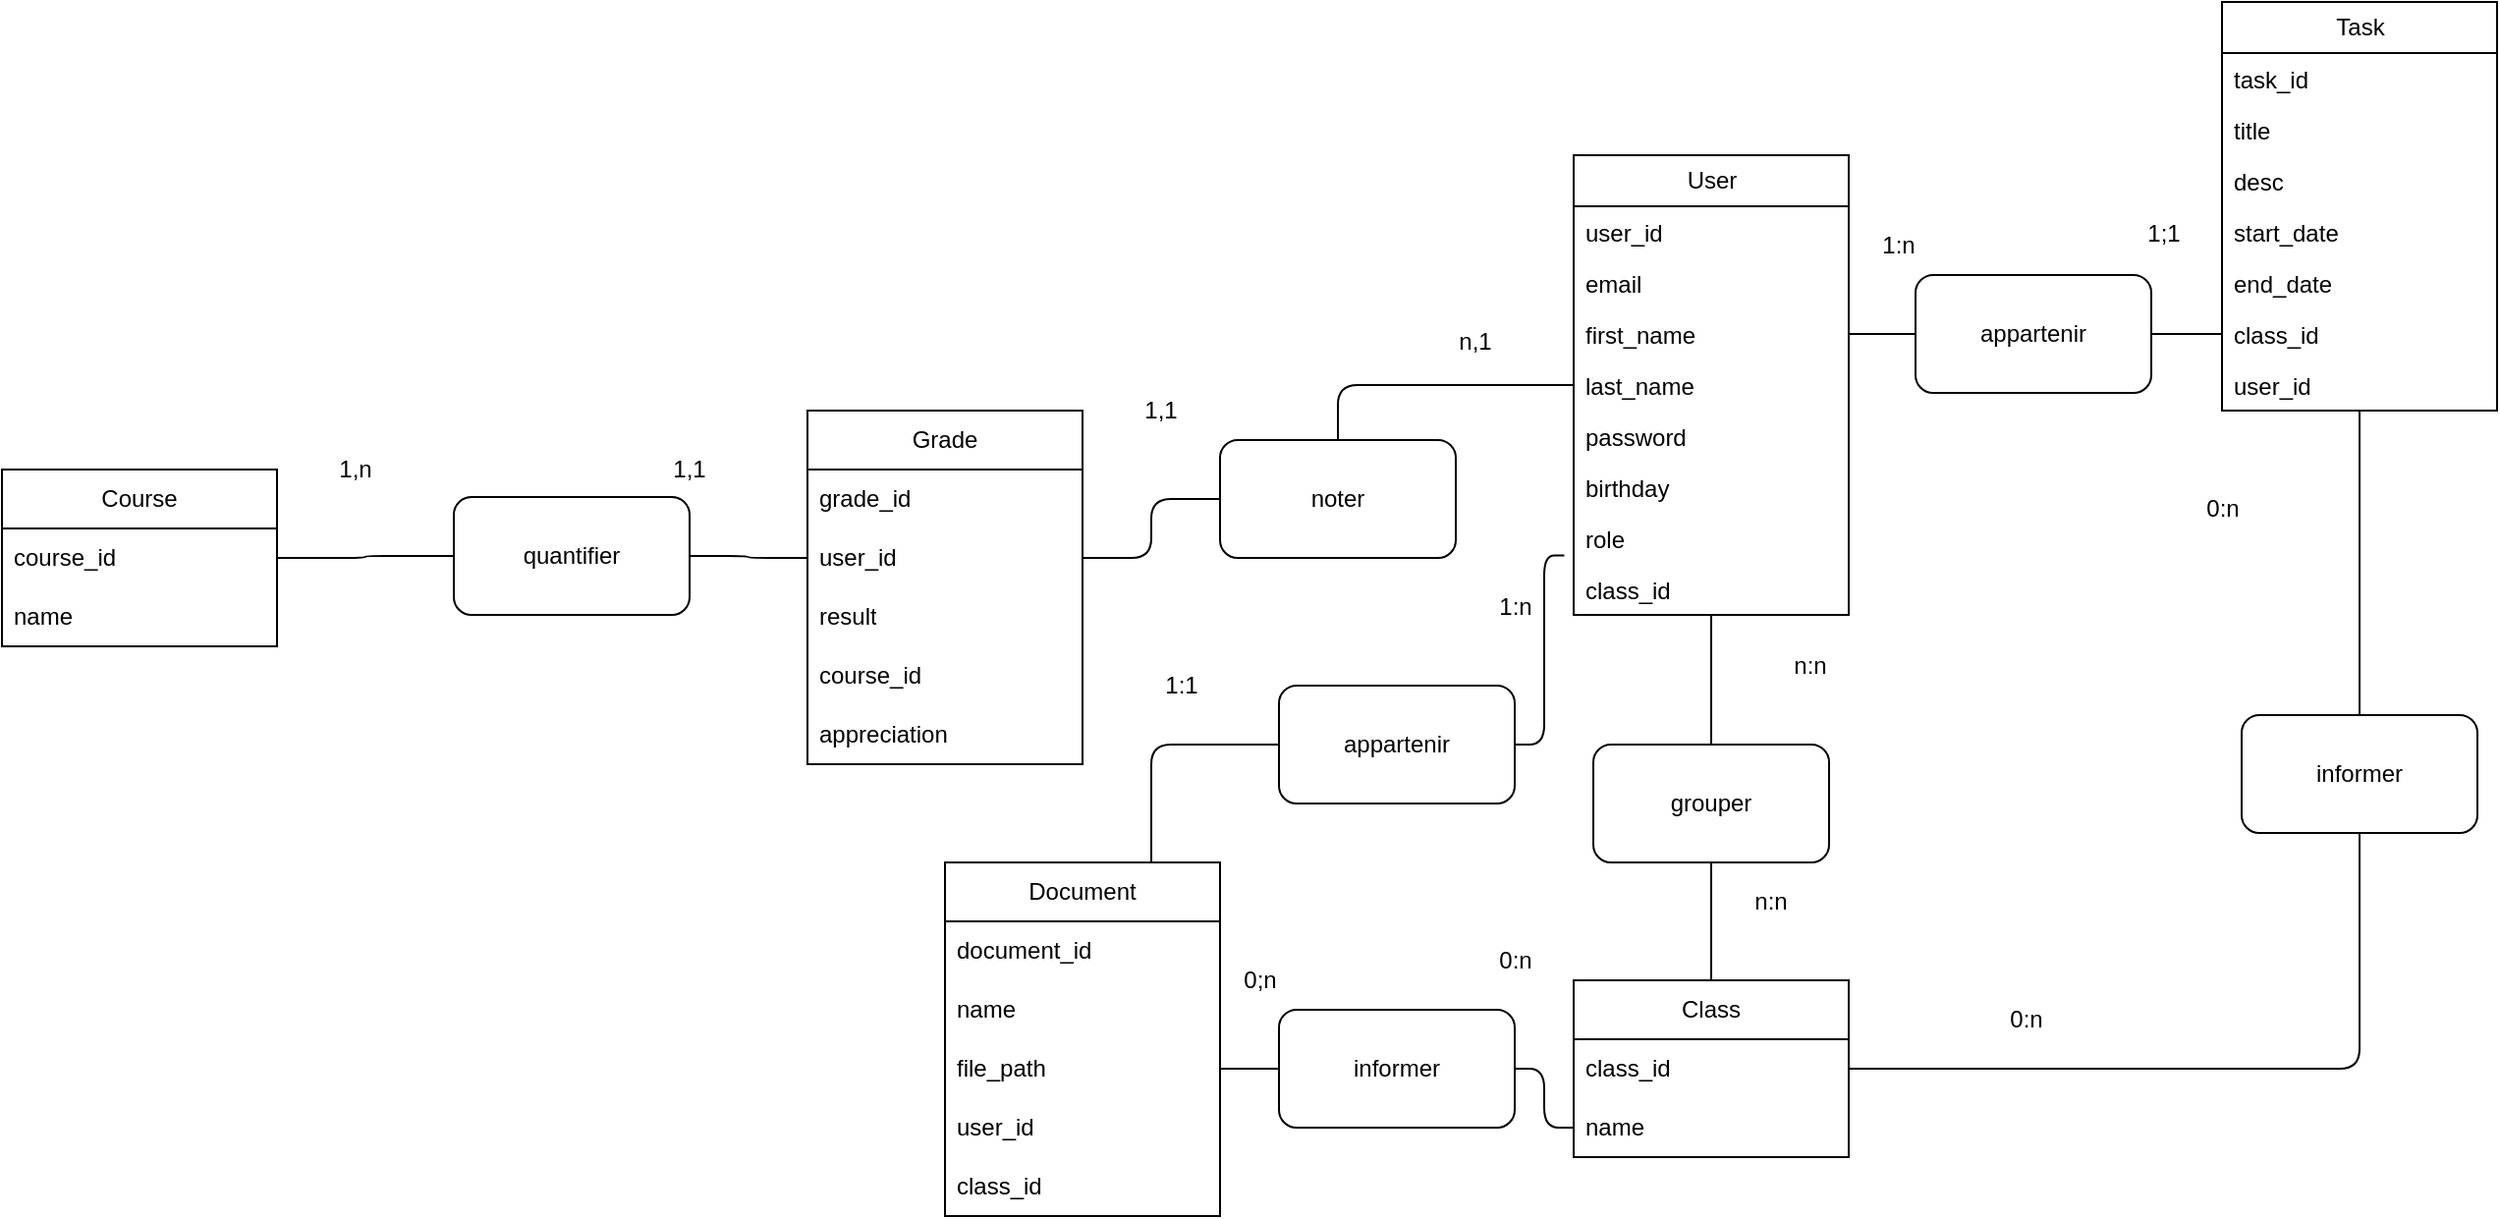 <mxfile>
    <diagram id="QsMLi9tsK9Wx0ita2JDx" name="Page-1">
        <mxGraphModel dx="1822" dy="764" grid="1" gridSize="10" guides="1" tooltips="1" connect="1" arrows="1" fold="1" page="1" pageScale="1" pageWidth="827" pageHeight="1169" math="0" shadow="0">
            <root>
                <mxCell id="0"/>
                <mxCell id="1" parent="0"/>
                <mxCell id="96" value="User" style="swimlane;fontStyle=0;childLayout=stackLayout;horizontal=1;startSize=26;fillColor=none;horizontalStack=0;resizeParent=1;resizeParentMax=0;resizeLast=0;collapsible=1;marginBottom=0;html=1;" vertex="1" parent="1">
                    <mxGeometry x="350" y="120" width="140" height="234" as="geometry"/>
                </mxCell>
                <mxCell id="97" value="user_id" style="text;strokeColor=none;fillColor=none;align=left;verticalAlign=top;spacingLeft=4;spacingRight=4;overflow=hidden;rotatable=0;points=[[0,0.5],[1,0.5]];portConstraint=eastwest;whiteSpace=wrap;html=1;" vertex="1" parent="96">
                    <mxGeometry y="26" width="140" height="26" as="geometry"/>
                </mxCell>
                <mxCell id="98" value="email" style="text;strokeColor=none;fillColor=none;align=left;verticalAlign=top;spacingLeft=4;spacingRight=4;overflow=hidden;rotatable=0;points=[[0,0.5],[1,0.5]];portConstraint=eastwest;whiteSpace=wrap;html=1;" vertex="1" parent="96">
                    <mxGeometry y="52" width="140" height="26" as="geometry"/>
                </mxCell>
                <mxCell id="99" value="first_name" style="text;strokeColor=none;fillColor=none;align=left;verticalAlign=top;spacingLeft=4;spacingRight=4;overflow=hidden;rotatable=0;points=[[0,0.5],[1,0.5]];portConstraint=eastwest;whiteSpace=wrap;html=1;" vertex="1" parent="96">
                    <mxGeometry y="78" width="140" height="26" as="geometry"/>
                </mxCell>
                <mxCell id="100" value="last_name" style="text;strokeColor=none;fillColor=none;align=left;verticalAlign=top;spacingLeft=4;spacingRight=4;overflow=hidden;rotatable=0;points=[[0,0.5],[1,0.5]];portConstraint=eastwest;whiteSpace=wrap;html=1;" vertex="1" parent="96">
                    <mxGeometry y="104" width="140" height="26" as="geometry"/>
                </mxCell>
                <mxCell id="101" value="password" style="text;strokeColor=none;fillColor=none;align=left;verticalAlign=top;spacingLeft=4;spacingRight=4;overflow=hidden;rotatable=0;points=[[0,0.5],[1,0.5]];portConstraint=eastwest;whiteSpace=wrap;html=1;" vertex="1" parent="96">
                    <mxGeometry y="130" width="140" height="26" as="geometry"/>
                </mxCell>
                <mxCell id="102" value="birthday" style="text;strokeColor=none;fillColor=none;align=left;verticalAlign=top;spacingLeft=4;spacingRight=4;overflow=hidden;rotatable=0;points=[[0,0.5],[1,0.5]];portConstraint=eastwest;whiteSpace=wrap;html=1;" vertex="1" parent="96">
                    <mxGeometry y="156" width="140" height="26" as="geometry"/>
                </mxCell>
                <mxCell id="103" value="role" style="text;strokeColor=none;fillColor=none;align=left;verticalAlign=top;spacingLeft=4;spacingRight=4;overflow=hidden;rotatable=0;points=[[0,0.5],[1,0.5]];portConstraint=eastwest;whiteSpace=wrap;html=1;" vertex="1" parent="96">
                    <mxGeometry y="182" width="140" height="26" as="geometry"/>
                </mxCell>
                <mxCell id="143" value="class_id&lt;br&gt;" style="text;strokeColor=none;fillColor=none;align=left;verticalAlign=top;spacingLeft=4;spacingRight=4;overflow=hidden;rotatable=0;points=[[0,0.5],[1,0.5]];portConstraint=eastwest;whiteSpace=wrap;html=1;" vertex="1" parent="96">
                    <mxGeometry y="208" width="140" height="26" as="geometry"/>
                </mxCell>
                <mxCell id="173" style="edgeStyle=orthogonalEdgeStyle;html=1;entryX=0.5;entryY=0;entryDx=0;entryDy=0;endArrow=none;endFill=0;" edge="1" parent="1" source="104" target="172">
                    <mxGeometry relative="1" as="geometry"/>
                </mxCell>
                <mxCell id="104" value="Task" style="swimlane;fontStyle=0;childLayout=stackLayout;horizontal=1;startSize=26;fillColor=none;horizontalStack=0;resizeParent=1;resizeParentMax=0;resizeLast=0;collapsible=1;marginBottom=0;html=1;" vertex="1" parent="1">
                    <mxGeometry x="680" y="42" width="140" height="208" as="geometry"/>
                </mxCell>
                <mxCell id="105" value="task_id" style="text;strokeColor=none;fillColor=none;align=left;verticalAlign=top;spacingLeft=4;spacingRight=4;overflow=hidden;rotatable=0;points=[[0,0.5],[1,0.5]];portConstraint=eastwest;whiteSpace=wrap;html=1;" vertex="1" parent="104">
                    <mxGeometry y="26" width="140" height="26" as="geometry"/>
                </mxCell>
                <mxCell id="106" value="title" style="text;strokeColor=none;fillColor=none;align=left;verticalAlign=top;spacingLeft=4;spacingRight=4;overflow=hidden;rotatable=0;points=[[0,0.5],[1,0.5]];portConstraint=eastwest;whiteSpace=wrap;html=1;" vertex="1" parent="104">
                    <mxGeometry y="52" width="140" height="26" as="geometry"/>
                </mxCell>
                <mxCell id="107" value="desc" style="text;strokeColor=none;fillColor=none;align=left;verticalAlign=top;spacingLeft=4;spacingRight=4;overflow=hidden;rotatable=0;points=[[0,0.5],[1,0.5]];portConstraint=eastwest;whiteSpace=wrap;html=1;" vertex="1" parent="104">
                    <mxGeometry y="78" width="140" height="26" as="geometry"/>
                </mxCell>
                <mxCell id="108" value="start_date" style="text;strokeColor=none;fillColor=none;align=left;verticalAlign=top;spacingLeft=4;spacingRight=4;overflow=hidden;rotatable=0;points=[[0,0.5],[1,0.5]];portConstraint=eastwest;whiteSpace=wrap;html=1;" vertex="1" parent="104">
                    <mxGeometry y="104" width="140" height="26" as="geometry"/>
                </mxCell>
                <mxCell id="109" value="end_date" style="text;strokeColor=none;fillColor=none;align=left;verticalAlign=top;spacingLeft=4;spacingRight=4;overflow=hidden;rotatable=0;points=[[0,0.5],[1,0.5]];portConstraint=eastwest;whiteSpace=wrap;html=1;" vertex="1" parent="104">
                    <mxGeometry y="130" width="140" height="26" as="geometry"/>
                </mxCell>
                <mxCell id="110" value="class_id" style="text;strokeColor=none;fillColor=none;align=left;verticalAlign=top;spacingLeft=4;spacingRight=4;overflow=hidden;rotatable=0;points=[[0,0.5],[1,0.5]];portConstraint=eastwest;whiteSpace=wrap;html=1;" vertex="1" parent="104">
                    <mxGeometry y="156" width="140" height="26" as="geometry"/>
                </mxCell>
                <mxCell id="169" value="user_id" style="text;strokeColor=none;fillColor=none;align=left;verticalAlign=top;spacingLeft=4;spacingRight=4;overflow=hidden;rotatable=0;points=[[0,0.5],[1,0.5]];portConstraint=eastwest;whiteSpace=wrap;html=1;" vertex="1" parent="104">
                    <mxGeometry y="182" width="140" height="26" as="geometry"/>
                </mxCell>
                <mxCell id="145" value="" style="edgeStyle=orthogonalEdgeStyle;html=1;endArrow=none;endFill=0;" edge="1" parent="1" source="114" target="144">
                    <mxGeometry relative="1" as="geometry"/>
                </mxCell>
                <mxCell id="114" value="&lt;span style=&quot;text-align: left;&quot;&gt;Class&lt;/span&gt;" style="swimlane;fontStyle=0;childLayout=stackLayout;horizontal=1;startSize=30;horizontalStack=0;resizeParent=1;resizeParentMax=0;resizeLast=0;collapsible=1;marginBottom=0;whiteSpace=wrap;html=1;" vertex="1" parent="1">
                    <mxGeometry x="350" y="540" width="140" height="90" as="geometry"/>
                </mxCell>
                <mxCell id="115" value="class_id" style="text;strokeColor=none;fillColor=none;align=left;verticalAlign=middle;spacingLeft=4;spacingRight=4;overflow=hidden;points=[[0,0.5],[1,0.5]];portConstraint=eastwest;rotatable=0;whiteSpace=wrap;html=1;" vertex="1" parent="114">
                    <mxGeometry y="30" width="140" height="30" as="geometry"/>
                </mxCell>
                <mxCell id="116" value="name" style="text;strokeColor=none;fillColor=none;align=left;verticalAlign=middle;spacingLeft=4;spacingRight=4;overflow=hidden;points=[[0,0.5],[1,0.5]];portConstraint=eastwest;rotatable=0;whiteSpace=wrap;html=1;" vertex="1" parent="114">
                    <mxGeometry y="60" width="140" height="30" as="geometry"/>
                </mxCell>
                <mxCell id="119" value="Grade" style="swimlane;fontStyle=0;childLayout=stackLayout;horizontal=1;startSize=30;horizontalStack=0;resizeParent=1;resizeParentMax=0;resizeLast=0;collapsible=1;marginBottom=0;whiteSpace=wrap;html=1;" vertex="1" parent="1">
                    <mxGeometry x="-40" y="250" width="140" height="180" as="geometry"/>
                </mxCell>
                <mxCell id="120" value="grade_id" style="text;strokeColor=none;fillColor=none;align=left;verticalAlign=middle;spacingLeft=4;spacingRight=4;overflow=hidden;points=[[0,0.5],[1,0.5]];portConstraint=eastwest;rotatable=0;whiteSpace=wrap;html=1;" vertex="1" parent="119">
                    <mxGeometry y="30" width="140" height="30" as="geometry"/>
                </mxCell>
                <mxCell id="121" value="user_id" style="text;strokeColor=none;fillColor=none;align=left;verticalAlign=middle;spacingLeft=4;spacingRight=4;overflow=hidden;points=[[0,0.5],[1,0.5]];portConstraint=eastwest;rotatable=0;whiteSpace=wrap;html=1;" vertex="1" parent="119">
                    <mxGeometry y="60" width="140" height="30" as="geometry"/>
                </mxCell>
                <mxCell id="122" value="result" style="text;strokeColor=none;fillColor=none;align=left;verticalAlign=middle;spacingLeft=4;spacingRight=4;overflow=hidden;points=[[0,0.5],[1,0.5]];portConstraint=eastwest;rotatable=0;whiteSpace=wrap;html=1;" vertex="1" parent="119">
                    <mxGeometry y="90" width="140" height="30" as="geometry"/>
                </mxCell>
                <mxCell id="123" value="course_id" style="text;strokeColor=none;fillColor=none;align=left;verticalAlign=middle;spacingLeft=4;spacingRight=4;overflow=hidden;points=[[0,0.5],[1,0.5]];portConstraint=eastwest;rotatable=0;whiteSpace=wrap;html=1;" vertex="1" parent="119">
                    <mxGeometry y="120" width="140" height="30" as="geometry"/>
                </mxCell>
                <mxCell id="124" value="appreciation" style="text;strokeColor=none;fillColor=none;align=left;verticalAlign=middle;spacingLeft=4;spacingRight=4;overflow=hidden;points=[[0,0.5],[1,0.5]];portConstraint=eastwest;rotatable=0;whiteSpace=wrap;html=1;" vertex="1" parent="119">
                    <mxGeometry y="150" width="140" height="30" as="geometry"/>
                </mxCell>
                <mxCell id="125" value="Course" style="swimlane;fontStyle=0;childLayout=stackLayout;horizontal=1;startSize=30;horizontalStack=0;resizeParent=1;resizeParentMax=0;resizeLast=0;collapsible=1;marginBottom=0;whiteSpace=wrap;html=1;" vertex="1" parent="1">
                    <mxGeometry x="-450" y="280" width="140" height="90" as="geometry"/>
                </mxCell>
                <mxCell id="126" value="course_id" style="text;strokeColor=none;fillColor=none;align=left;verticalAlign=middle;spacingLeft=4;spacingRight=4;overflow=hidden;points=[[0,0.5],[1,0.5]];portConstraint=eastwest;rotatable=0;whiteSpace=wrap;html=1;" vertex="1" parent="125">
                    <mxGeometry y="30" width="140" height="30" as="geometry"/>
                </mxCell>
                <mxCell id="127" value="name" style="text;strokeColor=none;fillColor=none;align=left;verticalAlign=middle;spacingLeft=4;spacingRight=4;overflow=hidden;points=[[0,0.5],[1,0.5]];portConstraint=eastwest;rotatable=0;whiteSpace=wrap;html=1;" vertex="1" parent="125">
                    <mxGeometry y="60" width="140" height="30" as="geometry"/>
                </mxCell>
                <mxCell id="132" style="edgeStyle=orthogonalEdgeStyle;html=1;exitX=1;exitY=0.5;exitDx=0;exitDy=0;entryX=0;entryY=0.5;entryDx=0;entryDy=0;endArrow=none;endFill=0;" edge="1" parent="1" source="133" target="121">
                    <mxGeometry relative="1" as="geometry"/>
                </mxCell>
                <mxCell id="133" value="quantifier" style="whiteSpace=wrap;html=1;perimeterSpacing=0;rounded=1;" vertex="1" parent="1">
                    <mxGeometry x="-220" y="294" width="120" height="60" as="geometry"/>
                </mxCell>
                <mxCell id="134" style="edgeStyle=orthogonalEdgeStyle;html=1;exitX=1;exitY=0.5;exitDx=0;exitDy=0;entryX=0;entryY=0.5;entryDx=0;entryDy=0;endArrow=none;endFill=0;" edge="1" parent="1" source="126" target="133">
                    <mxGeometry relative="1" as="geometry"/>
                </mxCell>
                <mxCell id="135" value="1,n" style="text;strokeColor=none;align=center;fillColor=none;html=1;verticalAlign=middle;whiteSpace=wrap;rounded=0;" vertex="1" parent="1">
                    <mxGeometry x="-330" y="265" width="120" height="30" as="geometry"/>
                </mxCell>
                <mxCell id="136" value="1,1" style="text;strokeColor=none;align=center;fillColor=none;html=1;verticalAlign=middle;whiteSpace=wrap;rounded=0;" vertex="1" parent="1">
                    <mxGeometry x="-160" y="265" width="120" height="30" as="geometry"/>
                </mxCell>
                <mxCell id="140" style="edgeStyle=orthogonalEdgeStyle;html=1;entryX=0;entryY=0.5;entryDx=0;entryDy=0;endArrow=none;endFill=0;" edge="1" parent="1" source="138" target="100">
                    <mxGeometry relative="1" as="geometry"/>
                </mxCell>
                <mxCell id="138" value="noter" style="whiteSpace=wrap;html=1;perimeterSpacing=0;rounded=1;" vertex="1" parent="1">
                    <mxGeometry x="170" y="265" width="120" height="60" as="geometry"/>
                </mxCell>
                <mxCell id="139" style="edgeStyle=orthogonalEdgeStyle;html=1;endArrow=none;endFill=0;" edge="1" parent="1" source="121" target="138">
                    <mxGeometry relative="1" as="geometry"/>
                </mxCell>
                <mxCell id="141" value="1,1" style="text;strokeColor=none;align=center;fillColor=none;html=1;verticalAlign=middle;whiteSpace=wrap;rounded=0;" vertex="1" parent="1">
                    <mxGeometry x="80" y="235" width="120" height="30" as="geometry"/>
                </mxCell>
                <mxCell id="142" value="n,1" style="text;strokeColor=none;align=center;fillColor=none;html=1;verticalAlign=middle;whiteSpace=wrap;rounded=0;" vertex="1" parent="1">
                    <mxGeometry x="240" y="200" width="120" height="30" as="geometry"/>
                </mxCell>
                <mxCell id="146" value="" style="edgeStyle=orthogonalEdgeStyle;html=1;endArrow=none;endFill=0;" edge="1" parent="1" source="144" target="143">
                    <mxGeometry relative="1" as="geometry">
                        <Array as="points">
                            <mxPoint x="420" y="380"/>
                            <mxPoint x="420" y="380"/>
                        </Array>
                    </mxGeometry>
                </mxCell>
                <mxCell id="144" value="grouper" style="whiteSpace=wrap;html=1;perimeterSpacing=0;rounded=1;" vertex="1" parent="1">
                    <mxGeometry x="360" y="420" width="120" height="60" as="geometry"/>
                </mxCell>
                <mxCell id="147" value="n:n" style="text;html=1;align=center;verticalAlign=middle;resizable=0;points=[];autosize=1;strokeColor=none;fillColor=none;" vertex="1" parent="1">
                    <mxGeometry x="450" y="365" width="40" height="30" as="geometry"/>
                </mxCell>
                <mxCell id="148" value="n:n" style="text;html=1;align=center;verticalAlign=middle;resizable=0;points=[];autosize=1;strokeColor=none;fillColor=none;" vertex="1" parent="1">
                    <mxGeometry x="430" y="485" width="40" height="30" as="geometry"/>
                </mxCell>
                <mxCell id="161" style="edgeStyle=orthogonalEdgeStyle;html=1;exitX=0.75;exitY=0;exitDx=0;exitDy=0;entryX=0;entryY=0.5;entryDx=0;entryDy=0;endArrow=none;endFill=0;" edge="1" parent="1" source="153" target="159">
                    <mxGeometry relative="1" as="geometry"/>
                </mxCell>
                <mxCell id="153" value="Document" style="swimlane;fontStyle=0;childLayout=stackLayout;horizontal=1;startSize=30;horizontalStack=0;resizeParent=1;resizeParentMax=0;resizeLast=0;collapsible=1;marginBottom=0;whiteSpace=wrap;html=1;rounded=0;" vertex="1" parent="1">
                    <mxGeometry x="30" y="480" width="140" height="180" as="geometry"/>
                </mxCell>
                <mxCell id="154" value="document_id" style="text;strokeColor=none;fillColor=none;align=left;verticalAlign=middle;spacingLeft=4;spacingRight=4;overflow=hidden;points=[[0,0.5],[1,0.5]];portConstraint=eastwest;rotatable=0;whiteSpace=wrap;html=1;rounded=0;" vertex="1" parent="153">
                    <mxGeometry y="30" width="140" height="30" as="geometry"/>
                </mxCell>
                <mxCell id="155" value="name" style="text;strokeColor=none;fillColor=none;align=left;verticalAlign=middle;spacingLeft=4;spacingRight=4;overflow=hidden;points=[[0,0.5],[1,0.5]];portConstraint=eastwest;rotatable=0;whiteSpace=wrap;html=1;rounded=0;" vertex="1" parent="153">
                    <mxGeometry y="60" width="140" height="30" as="geometry"/>
                </mxCell>
                <mxCell id="156" value="file_path" style="text;strokeColor=none;fillColor=none;align=left;verticalAlign=middle;spacingLeft=4;spacingRight=4;overflow=hidden;points=[[0,0.5],[1,0.5]];portConstraint=eastwest;rotatable=0;whiteSpace=wrap;html=1;rounded=0;" vertex="1" parent="153">
                    <mxGeometry y="90" width="140" height="30" as="geometry"/>
                </mxCell>
                <mxCell id="157" value="user_id" style="text;strokeColor=none;fillColor=none;align=left;verticalAlign=middle;spacingLeft=4;spacingRight=4;overflow=hidden;points=[[0,0.5],[1,0.5]];portConstraint=eastwest;rotatable=0;whiteSpace=wrap;html=1;rounded=0;" vertex="1" parent="153">
                    <mxGeometry y="120" width="140" height="30" as="geometry"/>
                </mxCell>
                <mxCell id="158" value="class_id" style="text;strokeColor=none;fillColor=none;align=left;verticalAlign=middle;spacingLeft=4;spacingRight=4;overflow=hidden;points=[[0,0.5],[1,0.5]];portConstraint=eastwest;rotatable=0;whiteSpace=wrap;html=1;rounded=0;" vertex="1" parent="153">
                    <mxGeometry y="150" width="140" height="30" as="geometry"/>
                </mxCell>
                <mxCell id="162" style="edgeStyle=orthogonalEdgeStyle;html=1;exitX=1;exitY=0.5;exitDx=0;exitDy=0;entryX=-0.034;entryY=-0.163;entryDx=0;entryDy=0;entryPerimeter=0;endArrow=none;endFill=0;" edge="1" parent="1" source="159" target="143">
                    <mxGeometry relative="1" as="geometry"/>
                </mxCell>
                <mxCell id="159" value="appartenir" style="whiteSpace=wrap;html=1;perimeterSpacing=0;rounded=1;" vertex="1" parent="1">
                    <mxGeometry x="200" y="390" width="120" height="60" as="geometry"/>
                </mxCell>
                <mxCell id="164" value="" style="edgeStyle=orthogonalEdgeStyle;html=1;endArrow=none;endFill=0;" edge="1" parent="1" source="160" target="116">
                    <mxGeometry relative="1" as="geometry"/>
                </mxCell>
                <mxCell id="160" value="informer" style="whiteSpace=wrap;html=1;perimeterSpacing=0;rounded=1;" vertex="1" parent="1">
                    <mxGeometry x="200" y="555" width="120" height="60" as="geometry"/>
                </mxCell>
                <mxCell id="163" style="edgeStyle=orthogonalEdgeStyle;html=1;exitX=1;exitY=0.5;exitDx=0;exitDy=0;entryX=0;entryY=0.5;entryDx=0;entryDy=0;endArrow=none;endFill=0;" edge="1" parent="1" source="156" target="160">
                    <mxGeometry relative="1" as="geometry"/>
                </mxCell>
                <mxCell id="165" value="0:n" style="text;html=1;align=center;verticalAlign=middle;resizable=0;points=[];autosize=1;strokeColor=none;fillColor=none;" vertex="1" parent="1">
                    <mxGeometry x="300" y="515" width="40" height="30" as="geometry"/>
                </mxCell>
                <mxCell id="166" value="0;n" style="text;html=1;align=center;verticalAlign=middle;resizable=0;points=[];autosize=1;strokeColor=none;fillColor=none;" vertex="1" parent="1">
                    <mxGeometry x="170" y="525" width="40" height="30" as="geometry"/>
                </mxCell>
                <mxCell id="167" value="1:1" style="text;html=1;align=center;verticalAlign=middle;resizable=0;points=[];autosize=1;strokeColor=none;fillColor=none;" vertex="1" parent="1">
                    <mxGeometry x="130" y="375" width="40" height="30" as="geometry"/>
                </mxCell>
                <mxCell id="168" value="1:n" style="text;html=1;align=center;verticalAlign=middle;resizable=0;points=[];autosize=1;strokeColor=none;fillColor=none;" vertex="1" parent="1">
                    <mxGeometry x="300" y="335" width="40" height="30" as="geometry"/>
                </mxCell>
                <mxCell id="174" style="edgeStyle=orthogonalEdgeStyle;html=1;entryX=1;entryY=0.5;entryDx=0;entryDy=0;endArrow=none;endFill=0;" edge="1" parent="1" source="172" target="115">
                    <mxGeometry relative="1" as="geometry"/>
                </mxCell>
                <mxCell id="172" value="informer" style="whiteSpace=wrap;html=1;perimeterSpacing=0;rounded=1;" vertex="1" parent="1">
                    <mxGeometry x="690" y="405" width="120" height="60" as="geometry"/>
                </mxCell>
                <mxCell id="175" value="0:n" style="text;html=1;align=center;verticalAlign=middle;resizable=0;points=[];autosize=1;strokeColor=none;fillColor=none;" vertex="1" parent="1">
                    <mxGeometry x="660" y="285" width="40" height="30" as="geometry"/>
                </mxCell>
                <mxCell id="176" value="0:n" style="text;html=1;align=center;verticalAlign=middle;resizable=0;points=[];autosize=1;strokeColor=none;fillColor=none;" vertex="1" parent="1">
                    <mxGeometry x="560" y="545" width="40" height="30" as="geometry"/>
                </mxCell>
                <mxCell id="178" value="" style="edgeStyle=orthogonalEdgeStyle;html=1;endArrow=none;endFill=0;" edge="1" parent="1" source="177" target="110">
                    <mxGeometry relative="1" as="geometry"/>
                </mxCell>
                <mxCell id="179" value="" style="edgeStyle=orthogonalEdgeStyle;html=1;endArrow=none;endFill=0;" edge="1" parent="1" source="177" target="99">
                    <mxGeometry relative="1" as="geometry"/>
                </mxCell>
                <mxCell id="177" value="appartenir" style="whiteSpace=wrap;html=1;perimeterSpacing=0;rounded=1;" vertex="1" parent="1">
                    <mxGeometry x="524" y="181" width="120" height="60" as="geometry"/>
                </mxCell>
                <mxCell id="180" value="1;1" style="text;html=1;align=center;verticalAlign=middle;resizable=0;points=[];autosize=1;strokeColor=none;fillColor=none;" vertex="1" parent="1">
                    <mxGeometry x="630" y="145" width="40" height="30" as="geometry"/>
                </mxCell>
                <mxCell id="181" value="1:n" style="text;html=1;align=center;verticalAlign=middle;resizable=0;points=[];autosize=1;strokeColor=none;fillColor=none;rounded=0;" vertex="1" parent="1">
                    <mxGeometry x="495" y="151" width="40" height="30" as="geometry"/>
                </mxCell>
            </root>
        </mxGraphModel>
    </diagram>
</mxfile>